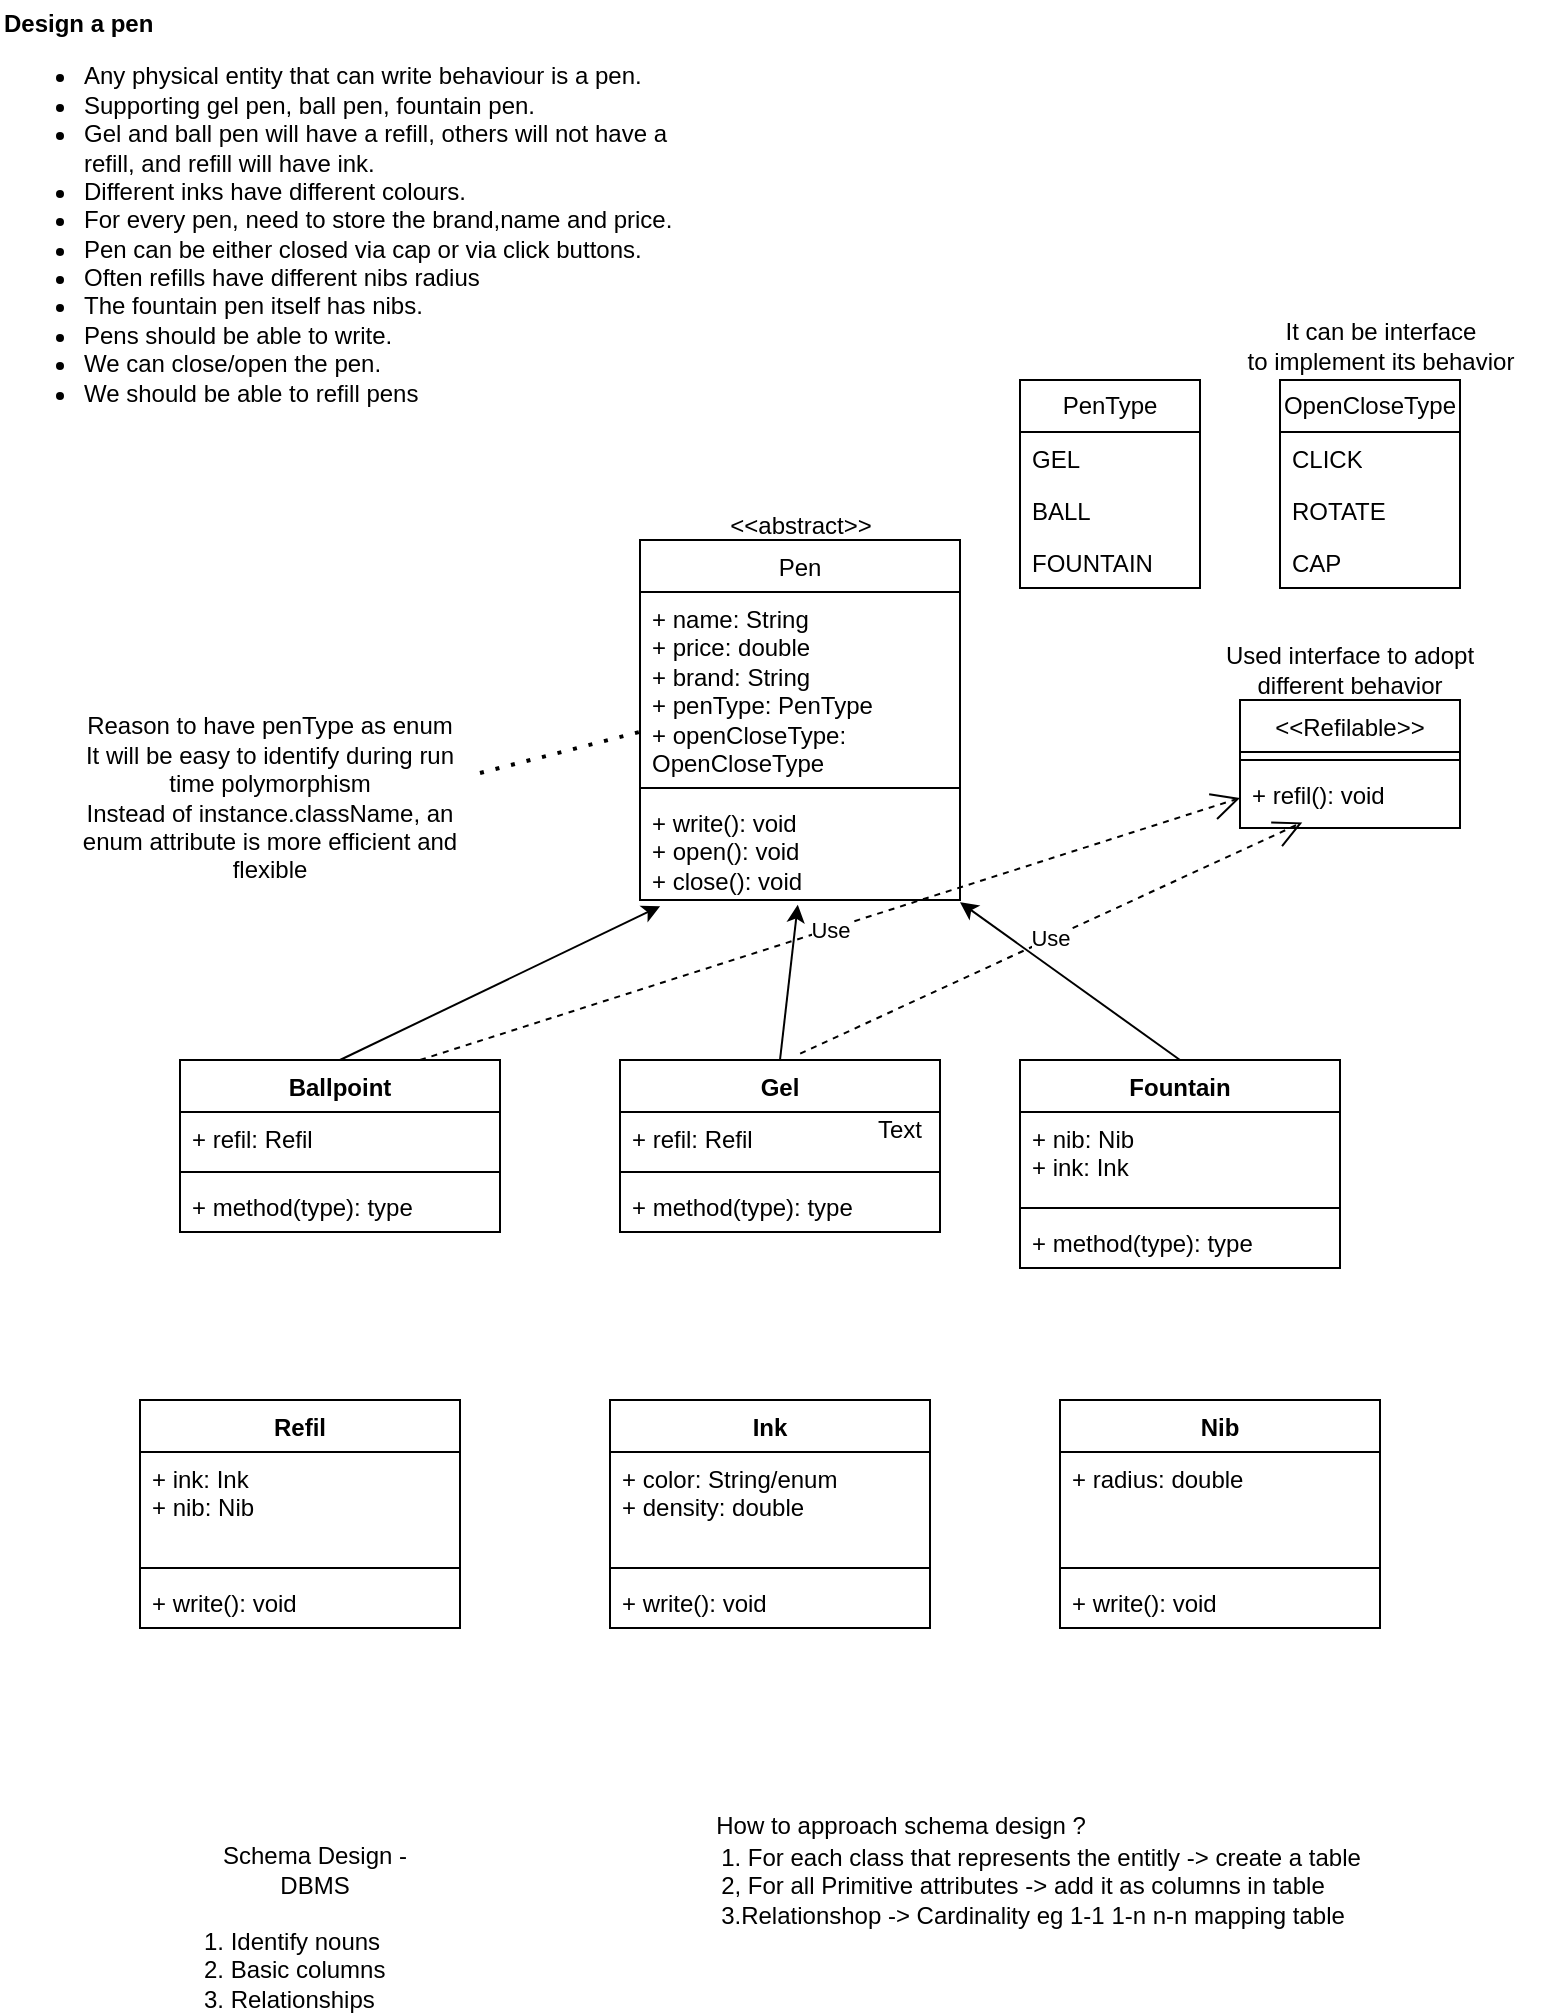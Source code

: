 <mxfile version="26.0.4">
  <diagram name="Page-1" id="FF3doLQKAKDC-L8nU1LI">
    <mxGraphModel dx="1098" dy="820" grid="1" gridSize="10" guides="1" tooltips="1" connect="1" arrows="1" fold="1" page="1" pageScale="1" pageWidth="850" pageHeight="1100" math="0" shadow="0">
      <root>
        <mxCell id="0" />
        <mxCell id="1" parent="0" />
        <mxCell id="dQ4zSg4KGEwJHdSLVVux-29" value="Ballpoint" style="swimlane;fontStyle=1;align=center;verticalAlign=top;childLayout=stackLayout;horizontal=1;startSize=26;horizontalStack=0;resizeParent=1;resizeParentMax=0;resizeLast=0;collapsible=1;marginBottom=0;whiteSpace=wrap;html=1;" parent="1" vertex="1">
          <mxGeometry x="130" y="570" width="160" height="86" as="geometry" />
        </mxCell>
        <mxCell id="dQ4zSg4KGEwJHdSLVVux-30" value="+ refil: Refil" style="text;strokeColor=none;fillColor=none;align=left;verticalAlign=top;spacingLeft=4;spacingRight=4;overflow=hidden;rotatable=0;points=[[0,0.5],[1,0.5]];portConstraint=eastwest;whiteSpace=wrap;html=1;" parent="dQ4zSg4KGEwJHdSLVVux-29" vertex="1">
          <mxGeometry y="26" width="160" height="26" as="geometry" />
        </mxCell>
        <mxCell id="dQ4zSg4KGEwJHdSLVVux-31" value="" style="line;strokeWidth=1;fillColor=none;align=left;verticalAlign=middle;spacingTop=-1;spacingLeft=3;spacingRight=3;rotatable=0;labelPosition=right;points=[];portConstraint=eastwest;strokeColor=inherit;" parent="dQ4zSg4KGEwJHdSLVVux-29" vertex="1">
          <mxGeometry y="52" width="160" height="8" as="geometry" />
        </mxCell>
        <mxCell id="dQ4zSg4KGEwJHdSLVVux-32" value="+ method(type): type" style="text;strokeColor=none;fillColor=none;align=left;verticalAlign=top;spacingLeft=4;spacingRight=4;overflow=hidden;rotatable=0;points=[[0,0.5],[1,0.5]];portConstraint=eastwest;whiteSpace=wrap;html=1;" parent="dQ4zSg4KGEwJHdSLVVux-29" vertex="1">
          <mxGeometry y="60" width="160" height="26" as="geometry" />
        </mxCell>
        <mxCell id="dQ4zSg4KGEwJHdSLVVux-37" value="Gel" style="swimlane;fontStyle=1;align=center;verticalAlign=top;childLayout=stackLayout;horizontal=1;startSize=26;horizontalStack=0;resizeParent=1;resizeParentMax=0;resizeLast=0;collapsible=1;marginBottom=0;whiteSpace=wrap;html=1;" parent="1" vertex="1">
          <mxGeometry x="350" y="570" width="160" height="86" as="geometry" />
        </mxCell>
        <mxCell id="dQ4zSg4KGEwJHdSLVVux-38" value="+ refil: Refil" style="text;strokeColor=none;fillColor=none;align=left;verticalAlign=top;spacingLeft=4;spacingRight=4;overflow=hidden;rotatable=0;points=[[0,0.5],[1,0.5]];portConstraint=eastwest;whiteSpace=wrap;html=1;" parent="dQ4zSg4KGEwJHdSLVVux-37" vertex="1">
          <mxGeometry y="26" width="160" height="26" as="geometry" />
        </mxCell>
        <mxCell id="dQ4zSg4KGEwJHdSLVVux-39" value="" style="line;strokeWidth=1;fillColor=none;align=left;verticalAlign=middle;spacingTop=-1;spacingLeft=3;spacingRight=3;rotatable=0;labelPosition=right;points=[];portConstraint=eastwest;strokeColor=inherit;" parent="dQ4zSg4KGEwJHdSLVVux-37" vertex="1">
          <mxGeometry y="52" width="160" height="8" as="geometry" />
        </mxCell>
        <mxCell id="dQ4zSg4KGEwJHdSLVVux-40" value="+ method(type): type" style="text;strokeColor=none;fillColor=none;align=left;verticalAlign=top;spacingLeft=4;spacingRight=4;overflow=hidden;rotatable=0;points=[[0,0.5],[1,0.5]];portConstraint=eastwest;whiteSpace=wrap;html=1;" parent="dQ4zSg4KGEwJHdSLVVux-37" vertex="1">
          <mxGeometry y="60" width="160" height="26" as="geometry" />
        </mxCell>
        <mxCell id="dQ4zSg4KGEwJHdSLVVux-41" value="Fountain" style="swimlane;fontStyle=1;align=center;verticalAlign=top;childLayout=stackLayout;horizontal=1;startSize=26;horizontalStack=0;resizeParent=1;resizeParentMax=0;resizeLast=0;collapsible=1;marginBottom=0;whiteSpace=wrap;html=1;" parent="1" vertex="1">
          <mxGeometry x="550" y="570" width="160" height="104" as="geometry" />
        </mxCell>
        <mxCell id="dQ4zSg4KGEwJHdSLVVux-42" value="+ nib: Nib&lt;br&gt;+ ink: Ink" style="text;strokeColor=none;fillColor=none;align=left;verticalAlign=top;spacingLeft=4;spacingRight=4;overflow=hidden;rotatable=0;points=[[0,0.5],[1,0.5]];portConstraint=eastwest;whiteSpace=wrap;html=1;" parent="dQ4zSg4KGEwJHdSLVVux-41" vertex="1">
          <mxGeometry y="26" width="160" height="44" as="geometry" />
        </mxCell>
        <mxCell id="dQ4zSg4KGEwJHdSLVVux-43" value="" style="line;strokeWidth=1;fillColor=none;align=left;verticalAlign=middle;spacingTop=-1;spacingLeft=3;spacingRight=3;rotatable=0;labelPosition=right;points=[];portConstraint=eastwest;strokeColor=inherit;" parent="dQ4zSg4KGEwJHdSLVVux-41" vertex="1">
          <mxGeometry y="70" width="160" height="8" as="geometry" />
        </mxCell>
        <mxCell id="dQ4zSg4KGEwJHdSLVVux-44" value="+ method(type): type" style="text;strokeColor=none;fillColor=none;align=left;verticalAlign=top;spacingLeft=4;spacingRight=4;overflow=hidden;rotatable=0;points=[[0,0.5],[1,0.5]];portConstraint=eastwest;whiteSpace=wrap;html=1;" parent="dQ4zSg4KGEwJHdSLVVux-41" vertex="1">
          <mxGeometry y="78" width="160" height="26" as="geometry" />
        </mxCell>
        <mxCell id="dQ4zSg4KGEwJHdSLVVux-45" value="&lt;span style=&quot;font-weight: 400;&quot;&gt;Pen&lt;/span&gt;" style="swimlane;fontStyle=1;align=center;verticalAlign=top;childLayout=stackLayout;horizontal=1;startSize=26;horizontalStack=0;resizeParent=1;resizeParentMax=0;resizeLast=0;collapsible=1;marginBottom=0;whiteSpace=wrap;html=1;" parent="1" vertex="1">
          <mxGeometry x="360" y="310" width="160" height="180" as="geometry" />
        </mxCell>
        <mxCell id="dQ4zSg4KGEwJHdSLVVux-46" value="+ name: String&lt;div&gt;+ price: double&lt;/div&gt;&lt;div&gt;+ brand: String&lt;br&gt;+ penType: PenType&lt;br&gt;+ openCloseType: OpenCloseType&lt;/div&gt;" style="text;strokeColor=none;fillColor=none;align=left;verticalAlign=top;spacingLeft=4;spacingRight=4;overflow=hidden;rotatable=0;points=[[0,0.5],[1,0.5]];portConstraint=eastwest;whiteSpace=wrap;html=1;" parent="dQ4zSg4KGEwJHdSLVVux-45" vertex="1">
          <mxGeometry y="26" width="160" height="94" as="geometry" />
        </mxCell>
        <mxCell id="dQ4zSg4KGEwJHdSLVVux-47" value="" style="line;strokeWidth=1;fillColor=none;align=left;verticalAlign=middle;spacingTop=-1;spacingLeft=3;spacingRight=3;rotatable=0;labelPosition=right;points=[];portConstraint=eastwest;strokeColor=inherit;" parent="dQ4zSg4KGEwJHdSLVVux-45" vertex="1">
          <mxGeometry y="120" width="160" height="8" as="geometry" />
        </mxCell>
        <mxCell id="dQ4zSg4KGEwJHdSLVVux-48" value="+ write(): void&lt;br&gt;+ open(): void&lt;br&gt;+ close(): void" style="text;strokeColor=none;fillColor=none;align=left;verticalAlign=top;spacingLeft=4;spacingRight=4;overflow=hidden;rotatable=0;points=[[0,0.5],[1,0.5]];portConstraint=eastwest;whiteSpace=wrap;html=1;" parent="dQ4zSg4KGEwJHdSLVVux-45" vertex="1">
          <mxGeometry y="128" width="160" height="52" as="geometry" />
        </mxCell>
        <mxCell id="_sZOnKA8F-6Gz03D7qui-2" value="&lt;span style=&quot;background-color: transparent; color: light-dark(rgb(0, 0, 0), rgb(255, 255, 255));&quot;&gt;&lt;b&gt;Design a pen&lt;/b&gt;&lt;/span&gt;&lt;div&gt;&lt;ul&gt;&lt;li&gt;&lt;span style=&quot;background-color: transparent; color: light-dark(rgb(0, 0, 0), rgb(255, 255, 255));&quot;&gt;Any physical entity that can write&amp;nbsp;&lt;/span&gt;&lt;span style=&quot;background-color: transparent; color: light-dark(rgb(0, 0, 0), rgb(255, 255, 255));&quot;&gt;behaviour is a pen.&lt;/span&gt;&lt;/li&gt;&lt;li&gt;&lt;span style=&quot;background-color: transparent; color: light-dark(rgb(0, 0, 0), rgb(255, 255, 255));&quot;&gt;Supporting gel pen, ball pen, fountain pen.&lt;/span&gt;&lt;/li&gt;&lt;li&gt;&lt;span style=&quot;background-color: transparent; color: light-dark(rgb(0, 0, 0), rgb(255, 255, 255));&quot;&gt;Gel and ball pen will have a refill, others&amp;nbsp;&lt;/span&gt;&lt;span style=&quot;background-color: transparent; color: light-dark(rgb(0, 0, 0), rgb(255, 255, 255));&quot;&gt;will not have a refill, and refill will&amp;nbsp;&lt;/span&gt;&lt;span style=&quot;background-color: transparent; color: light-dark(rgb(0, 0, 0), rgb(255, 255, 255));&quot;&gt;have ink.&lt;/span&gt;&lt;/li&gt;&lt;li&gt;&lt;span style=&quot;background-color: transparent; color: light-dark(rgb(0, 0, 0), rgb(255, 255, 255));&quot;&gt;Different inks have different colours.&lt;/span&gt;&lt;/li&gt;&lt;li&gt;&lt;span style=&quot;background-color: transparent; color: light-dark(rgb(0, 0, 0), rgb(255, 255, 255));&quot;&gt;For every pen, need to store the brand,&lt;/span&gt;&lt;span style=&quot;background-color: transparent; color: light-dark(rgb(0, 0, 0), rgb(255, 255, 255));&quot;&gt;name and price.&lt;/span&gt;&lt;/li&gt;&lt;li&gt;&lt;span style=&quot;background-color: transparent; color: light-dark(rgb(0, 0, 0), rgb(255, 255, 255));&quot;&gt;Pen can be either closed via cap or via&amp;nbsp;&lt;/span&gt;&lt;span style=&quot;background-color: transparent; color: light-dark(rgb(0, 0, 0), rgb(255, 255, 255));&quot;&gt;click buttons.&lt;/span&gt;&lt;/li&gt;&lt;li&gt;&lt;span style=&quot;background-color: transparent; color: light-dark(rgb(0, 0, 0), rgb(255, 255, 255));&quot;&gt;Often refills have different nibs radius&lt;/span&gt;&lt;/li&gt;&lt;li&gt;&lt;span style=&quot;background-color: transparent; color: light-dark(rgb(0, 0, 0), rgb(255, 255, 255));&quot;&gt;The fountain pen itself has nibs.&lt;/span&gt;&lt;/li&gt;&lt;li&gt;&lt;span style=&quot;background-color: transparent; color: light-dark(rgb(0, 0, 0), rgb(255, 255, 255));&quot;&gt;Pens should be able to write.&lt;/span&gt;&lt;/li&gt;&lt;li&gt;&lt;span style=&quot;background-color: transparent; color: light-dark(rgb(0, 0, 0), rgb(255, 255, 255));&quot;&gt;We can close/open the pen.&lt;/span&gt;&lt;/li&gt;&lt;li&gt;&lt;span style=&quot;background-color: transparent; color: light-dark(rgb(0, 0, 0), rgb(255, 255, 255));&quot;&gt;We should be able to refill pens&lt;/span&gt;&lt;/li&gt;&lt;/ul&gt;&lt;/div&gt;" style="text;html=1;align=left;verticalAlign=middle;whiteSpace=wrap;rounded=0;" parent="1" vertex="1">
          <mxGeometry x="40" y="40" width="340" height="220" as="geometry" />
        </mxCell>
        <mxCell id="_sZOnKA8F-6Gz03D7qui-3" value="Refil" style="swimlane;fontStyle=1;align=center;verticalAlign=top;childLayout=stackLayout;horizontal=1;startSize=26;horizontalStack=0;resizeParent=1;resizeParentMax=0;resizeLast=0;collapsible=1;marginBottom=0;whiteSpace=wrap;html=1;" parent="1" vertex="1">
          <mxGeometry x="110" y="740" width="160" height="114" as="geometry" />
        </mxCell>
        <mxCell id="_sZOnKA8F-6Gz03D7qui-4" value="+ ink: Ink&lt;div&gt;+ nib: Nib&lt;/div&gt;&lt;div&gt;&lt;br&gt;&lt;/div&gt;" style="text;strokeColor=none;fillColor=none;align=left;verticalAlign=top;spacingLeft=4;spacingRight=4;overflow=hidden;rotatable=0;points=[[0,0.5],[1,0.5]];portConstraint=eastwest;whiteSpace=wrap;html=1;" parent="_sZOnKA8F-6Gz03D7qui-3" vertex="1">
          <mxGeometry y="26" width="160" height="54" as="geometry" />
        </mxCell>
        <mxCell id="_sZOnKA8F-6Gz03D7qui-5" value="" style="line;strokeWidth=1;fillColor=none;align=left;verticalAlign=middle;spacingTop=-1;spacingLeft=3;spacingRight=3;rotatable=0;labelPosition=right;points=[];portConstraint=eastwest;strokeColor=inherit;" parent="_sZOnKA8F-6Gz03D7qui-3" vertex="1">
          <mxGeometry y="80" width="160" height="8" as="geometry" />
        </mxCell>
        <mxCell id="_sZOnKA8F-6Gz03D7qui-6" value="+ write(): void" style="text;strokeColor=none;fillColor=none;align=left;verticalAlign=top;spacingLeft=4;spacingRight=4;overflow=hidden;rotatable=0;points=[[0,0.5],[1,0.5]];portConstraint=eastwest;whiteSpace=wrap;html=1;" parent="_sZOnKA8F-6Gz03D7qui-3" vertex="1">
          <mxGeometry y="88" width="160" height="26" as="geometry" />
        </mxCell>
        <mxCell id="_sZOnKA8F-6Gz03D7qui-15" value="Ink" style="swimlane;fontStyle=1;align=center;verticalAlign=top;childLayout=stackLayout;horizontal=1;startSize=26;horizontalStack=0;resizeParent=1;resizeParentMax=0;resizeLast=0;collapsible=1;marginBottom=0;whiteSpace=wrap;html=1;" parent="1" vertex="1">
          <mxGeometry x="345" y="740" width="160" height="114" as="geometry" />
        </mxCell>
        <mxCell id="_sZOnKA8F-6Gz03D7qui-16" value="+ color: String/enum&lt;div&gt;+ density: double&lt;/div&gt;" style="text;strokeColor=none;fillColor=none;align=left;verticalAlign=top;spacingLeft=4;spacingRight=4;overflow=hidden;rotatable=0;points=[[0,0.5],[1,0.5]];portConstraint=eastwest;whiteSpace=wrap;html=1;" parent="_sZOnKA8F-6Gz03D7qui-15" vertex="1">
          <mxGeometry y="26" width="160" height="54" as="geometry" />
        </mxCell>
        <mxCell id="_sZOnKA8F-6Gz03D7qui-17" value="" style="line;strokeWidth=1;fillColor=none;align=left;verticalAlign=middle;spacingTop=-1;spacingLeft=3;spacingRight=3;rotatable=0;labelPosition=right;points=[];portConstraint=eastwest;strokeColor=inherit;" parent="_sZOnKA8F-6Gz03D7qui-15" vertex="1">
          <mxGeometry y="80" width="160" height="8" as="geometry" />
        </mxCell>
        <mxCell id="_sZOnKA8F-6Gz03D7qui-18" value="+ write(): void" style="text;strokeColor=none;fillColor=none;align=left;verticalAlign=top;spacingLeft=4;spacingRight=4;overflow=hidden;rotatable=0;points=[[0,0.5],[1,0.5]];portConstraint=eastwest;whiteSpace=wrap;html=1;" parent="_sZOnKA8F-6Gz03D7qui-15" vertex="1">
          <mxGeometry y="88" width="160" height="26" as="geometry" />
        </mxCell>
        <mxCell id="_sZOnKA8F-6Gz03D7qui-19" value="Nib" style="swimlane;fontStyle=1;align=center;verticalAlign=top;childLayout=stackLayout;horizontal=1;startSize=26;horizontalStack=0;resizeParent=1;resizeParentMax=0;resizeLast=0;collapsible=1;marginBottom=0;whiteSpace=wrap;html=1;" parent="1" vertex="1">
          <mxGeometry x="570" y="740" width="160" height="114" as="geometry" />
        </mxCell>
        <mxCell id="_sZOnKA8F-6Gz03D7qui-20" value="+ radius: double" style="text;strokeColor=none;fillColor=none;align=left;verticalAlign=top;spacingLeft=4;spacingRight=4;overflow=hidden;rotatable=0;points=[[0,0.5],[1,0.5]];portConstraint=eastwest;whiteSpace=wrap;html=1;" parent="_sZOnKA8F-6Gz03D7qui-19" vertex="1">
          <mxGeometry y="26" width="160" height="54" as="geometry" />
        </mxCell>
        <mxCell id="_sZOnKA8F-6Gz03D7qui-21" value="" style="line;strokeWidth=1;fillColor=none;align=left;verticalAlign=middle;spacingTop=-1;spacingLeft=3;spacingRight=3;rotatable=0;labelPosition=right;points=[];portConstraint=eastwest;strokeColor=inherit;" parent="_sZOnKA8F-6Gz03D7qui-19" vertex="1">
          <mxGeometry y="80" width="160" height="8" as="geometry" />
        </mxCell>
        <mxCell id="_sZOnKA8F-6Gz03D7qui-22" value="+ write(): void" style="text;strokeColor=none;fillColor=none;align=left;verticalAlign=top;spacingLeft=4;spacingRight=4;overflow=hidden;rotatable=0;points=[[0,0.5],[1,0.5]];portConstraint=eastwest;whiteSpace=wrap;html=1;" parent="_sZOnKA8F-6Gz03D7qui-19" vertex="1">
          <mxGeometry y="88" width="160" height="26" as="geometry" />
        </mxCell>
        <mxCell id="_sZOnKA8F-6Gz03D7qui-23" value="PenType" style="swimlane;fontStyle=0;childLayout=stackLayout;horizontal=1;startSize=26;fillColor=none;horizontalStack=0;resizeParent=1;resizeParentMax=0;resizeLast=0;collapsible=1;marginBottom=0;whiteSpace=wrap;html=1;" parent="1" vertex="1">
          <mxGeometry x="550" y="230" width="90" height="104" as="geometry" />
        </mxCell>
        <mxCell id="_sZOnKA8F-6Gz03D7qui-24" value="GEL" style="text;strokeColor=none;fillColor=none;align=left;verticalAlign=top;spacingLeft=4;spacingRight=4;overflow=hidden;rotatable=0;points=[[0,0.5],[1,0.5]];portConstraint=eastwest;whiteSpace=wrap;html=1;" parent="_sZOnKA8F-6Gz03D7qui-23" vertex="1">
          <mxGeometry y="26" width="90" height="26" as="geometry" />
        </mxCell>
        <mxCell id="_sZOnKA8F-6Gz03D7qui-25" value="BALL" style="text;strokeColor=none;fillColor=none;align=left;verticalAlign=top;spacingLeft=4;spacingRight=4;overflow=hidden;rotatable=0;points=[[0,0.5],[1,0.5]];portConstraint=eastwest;whiteSpace=wrap;html=1;" parent="_sZOnKA8F-6Gz03D7qui-23" vertex="1">
          <mxGeometry y="52" width="90" height="26" as="geometry" />
        </mxCell>
        <mxCell id="_sZOnKA8F-6Gz03D7qui-26" value="FOUNTAIN" style="text;strokeColor=none;fillColor=none;align=left;verticalAlign=top;spacingLeft=4;spacingRight=4;overflow=hidden;rotatable=0;points=[[0,0.5],[1,0.5]];portConstraint=eastwest;whiteSpace=wrap;html=1;" parent="_sZOnKA8F-6Gz03D7qui-23" vertex="1">
          <mxGeometry y="78" width="90" height="26" as="geometry" />
        </mxCell>
        <mxCell id="_sZOnKA8F-6Gz03D7qui-27" value="Reason to have penType as enum&lt;br&gt;It will be easy to identify during run time polymorphism&lt;br&gt;Instead of instance.className, an enum attribute is more efficient and flexible" style="text;html=1;align=center;verticalAlign=middle;whiteSpace=wrap;rounded=0;" parent="1" vertex="1">
          <mxGeometry x="70" y="414" width="210" height="50" as="geometry" />
        </mxCell>
        <mxCell id="_sZOnKA8F-6Gz03D7qui-28" value="" style="endArrow=none;dashed=1;html=1;dashPattern=1 3;strokeWidth=2;rounded=0;exitX=1;exitY=0.25;exitDx=0;exitDy=0;entryX=0.007;entryY=0.741;entryDx=0;entryDy=0;entryPerimeter=0;" parent="1" source="_sZOnKA8F-6Gz03D7qui-27" target="dQ4zSg4KGEwJHdSLVVux-46" edge="1">
          <mxGeometry width="50" height="50" relative="1" as="geometry">
            <mxPoint x="415" y="440" as="sourcePoint" />
            <mxPoint x="465" y="390" as="targetPoint" />
          </mxGeometry>
        </mxCell>
        <mxCell id="_sZOnKA8F-6Gz03D7qui-29" value="&lt;span style=&quot;font-weight: 400;&quot;&gt;&amp;lt;&amp;lt;Refilable&amp;gt;&amp;gt;&lt;/span&gt;" style="swimlane;fontStyle=1;align=center;verticalAlign=top;childLayout=stackLayout;horizontal=1;startSize=26;horizontalStack=0;resizeParent=1;resizeParentMax=0;resizeLast=0;collapsible=1;marginBottom=0;whiteSpace=wrap;html=1;" parent="1" vertex="1">
          <mxGeometry x="660" y="390" width="110" height="64" as="geometry" />
        </mxCell>
        <mxCell id="_sZOnKA8F-6Gz03D7qui-31" value="" style="line;strokeWidth=1;fillColor=none;align=left;verticalAlign=middle;spacingTop=-1;spacingLeft=3;spacingRight=3;rotatable=0;labelPosition=right;points=[];portConstraint=eastwest;strokeColor=inherit;" parent="_sZOnKA8F-6Gz03D7qui-29" vertex="1">
          <mxGeometry y="26" width="110" height="8" as="geometry" />
        </mxCell>
        <mxCell id="_sZOnKA8F-6Gz03D7qui-32" value="+ refil(): void" style="text;strokeColor=none;fillColor=none;align=left;verticalAlign=top;spacingLeft=4;spacingRight=4;overflow=hidden;rotatable=0;points=[[0,0.5],[1,0.5]];portConstraint=eastwest;whiteSpace=wrap;html=1;" parent="_sZOnKA8F-6Gz03D7qui-29" vertex="1">
          <mxGeometry y="34" width="110" height="30" as="geometry" />
        </mxCell>
        <mxCell id="_sZOnKA8F-6Gz03D7qui-33" value="&amp;lt;&amp;lt;abstract&amp;gt;&amp;gt;" style="text;html=1;align=center;verticalAlign=middle;resizable=0;points=[];autosize=1;strokeColor=none;fillColor=none;" parent="1" vertex="1">
          <mxGeometry x="395" y="288" width="90" height="30" as="geometry" />
        </mxCell>
        <mxCell id="_sZOnKA8F-6Gz03D7qui-34" value="" style="endArrow=classic;html=1;rounded=0;exitX=0.5;exitY=0;exitDx=0;exitDy=0;entryX=0.063;entryY=1.059;entryDx=0;entryDy=0;entryPerimeter=0;" parent="1" source="dQ4zSg4KGEwJHdSLVVux-29" target="dQ4zSg4KGEwJHdSLVVux-48" edge="1">
          <mxGeometry width="50" height="50" relative="1" as="geometry">
            <mxPoint x="460" y="520" as="sourcePoint" />
            <mxPoint x="510" y="470" as="targetPoint" />
          </mxGeometry>
        </mxCell>
        <mxCell id="_sZOnKA8F-6Gz03D7qui-35" value="" style="endArrow=classic;html=1;rounded=0;exitX=0.5;exitY=0;exitDx=0;exitDy=0;entryX=0.493;entryY=1.045;entryDx=0;entryDy=0;entryPerimeter=0;" parent="1" source="dQ4zSg4KGEwJHdSLVVux-37" target="dQ4zSg4KGEwJHdSLVVux-48" edge="1">
          <mxGeometry width="50" height="50" relative="1" as="geometry">
            <mxPoint x="220" y="580" as="sourcePoint" />
            <mxPoint x="440" y="480" as="targetPoint" />
          </mxGeometry>
        </mxCell>
        <mxCell id="_sZOnKA8F-6Gz03D7qui-36" value="" style="endArrow=classic;html=1;rounded=0;exitX=0.5;exitY=0;exitDx=0;exitDy=0;entryX=1;entryY=1.021;entryDx=0;entryDy=0;entryPerimeter=0;" parent="1" source="dQ4zSg4KGEwJHdSLVVux-41" target="dQ4zSg4KGEwJHdSLVVux-48" edge="1">
          <mxGeometry width="50" height="50" relative="1" as="geometry">
            <mxPoint x="230" y="590" as="sourcePoint" />
            <mxPoint x="451" y="478" as="targetPoint" />
          </mxGeometry>
        </mxCell>
        <mxCell id="_sZOnKA8F-6Gz03D7qui-37" value="Text" style="text;html=1;align=center;verticalAlign=middle;whiteSpace=wrap;rounded=0;" parent="1" vertex="1">
          <mxGeometry x="460" y="590" width="60" height="30" as="geometry" />
        </mxCell>
        <mxCell id="_sZOnKA8F-6Gz03D7qui-38" value="Used interface to adopt different behavior" style="text;html=1;align=center;verticalAlign=middle;whiteSpace=wrap;rounded=0;" parent="1" vertex="1">
          <mxGeometry x="635" y="360" width="160" height="30" as="geometry" />
        </mxCell>
        <mxCell id="_sZOnKA8F-6Gz03D7qui-39" value="Use" style="endArrow=open;endSize=12;dashed=1;html=1;rounded=0;entryX=0.283;entryY=0.907;entryDx=0;entryDy=0;entryPerimeter=0;exitX=0.563;exitY=-0.037;exitDx=0;exitDy=0;exitPerimeter=0;" parent="1" source="dQ4zSg4KGEwJHdSLVVux-37" target="_sZOnKA8F-6Gz03D7qui-32" edge="1">
          <mxGeometry width="160" relative="1" as="geometry">
            <mxPoint x="410" y="600" as="sourcePoint" />
            <mxPoint x="570" y="600" as="targetPoint" />
          </mxGeometry>
        </mxCell>
        <mxCell id="_sZOnKA8F-6Gz03D7qui-40" value="Use" style="endArrow=open;endSize=12;dashed=1;html=1;rounded=0;entryX=0;entryY=0.5;entryDx=0;entryDy=0;exitX=0.75;exitY=0;exitDx=0;exitDy=0;" parent="1" source="dQ4zSg4KGEwJHdSLVVux-29" target="_sZOnKA8F-6Gz03D7qui-32" edge="1">
          <mxGeometry width="160" relative="1" as="geometry">
            <mxPoint x="450" y="577" as="sourcePoint" />
            <mxPoint x="690" y="462" as="targetPoint" />
          </mxGeometry>
        </mxCell>
        <mxCell id="_sZOnKA8F-6Gz03D7qui-42" value="OpenCloseType" style="swimlane;fontStyle=0;childLayout=stackLayout;horizontal=1;startSize=26;fillColor=none;horizontalStack=0;resizeParent=1;resizeParentMax=0;resizeLast=0;collapsible=1;marginBottom=0;whiteSpace=wrap;html=1;" parent="1" vertex="1">
          <mxGeometry x="680" y="230" width="90" height="104" as="geometry" />
        </mxCell>
        <mxCell id="_sZOnKA8F-6Gz03D7qui-43" value="CLICK" style="text;strokeColor=none;fillColor=none;align=left;verticalAlign=top;spacingLeft=4;spacingRight=4;overflow=hidden;rotatable=0;points=[[0,0.5],[1,0.5]];portConstraint=eastwest;whiteSpace=wrap;html=1;" parent="_sZOnKA8F-6Gz03D7qui-42" vertex="1">
          <mxGeometry y="26" width="90" height="26" as="geometry" />
        </mxCell>
        <mxCell id="_sZOnKA8F-6Gz03D7qui-44" value="ROTATE" style="text;strokeColor=none;fillColor=none;align=left;verticalAlign=top;spacingLeft=4;spacingRight=4;overflow=hidden;rotatable=0;points=[[0,0.5],[1,0.5]];portConstraint=eastwest;whiteSpace=wrap;html=1;" parent="_sZOnKA8F-6Gz03D7qui-42" vertex="1">
          <mxGeometry y="52" width="90" height="26" as="geometry" />
        </mxCell>
        <mxCell id="_sZOnKA8F-6Gz03D7qui-45" value="CAP" style="text;strokeColor=none;fillColor=none;align=left;verticalAlign=top;spacingLeft=4;spacingRight=4;overflow=hidden;rotatable=0;points=[[0,0.5],[1,0.5]];portConstraint=eastwest;whiteSpace=wrap;html=1;" parent="_sZOnKA8F-6Gz03D7qui-42" vertex="1">
          <mxGeometry y="78" width="90" height="26" as="geometry" />
        </mxCell>
        <mxCell id="_sZOnKA8F-6Gz03D7qui-46" value="It can be interface &lt;br&gt;to implement its behavior" style="text;html=1;align=center;verticalAlign=middle;resizable=0;points=[];autosize=1;strokeColor=none;fillColor=none;" parent="1" vertex="1">
          <mxGeometry x="650" y="193" width="160" height="40" as="geometry" />
        </mxCell>
        <mxCell id="RqEJH-xha-vvo0Vr6crK-1" value="Schema Design - DBMS" style="text;html=1;align=center;verticalAlign=middle;whiteSpace=wrap;rounded=0;" vertex="1" parent="1">
          <mxGeometry x="145" y="960" width="105" height="30" as="geometry" />
        </mxCell>
        <mxCell id="RqEJH-xha-vvo0Vr6crK-2" value="1. Identify nouns&lt;div&gt;2. Basic columns&lt;/div&gt;&lt;div&gt;3. Relationships&lt;/div&gt;" style="text;html=1;align=left;verticalAlign=middle;whiteSpace=wrap;rounded=0;" vertex="1" parent="1">
          <mxGeometry x="140" y="1010" width="100" height="30" as="geometry" />
        </mxCell>
        <mxCell id="RqEJH-xha-vvo0Vr6crK-3" value="How to approach schema design ?" style="text;html=1;align=center;verticalAlign=middle;resizable=0;points=[];autosize=1;strokeColor=none;fillColor=none;" vertex="1" parent="1">
          <mxGeometry x="385" y="938" width="210" height="30" as="geometry" />
        </mxCell>
        <mxCell id="RqEJH-xha-vvo0Vr6crK-4" value="1. For each class that represents the entitly -&amp;gt; create a table&lt;br&gt;&lt;div style=&quot;text-align: left;&quot;&gt;&lt;span style=&quot;background-color: transparent; color: light-dark(rgb(0, 0, 0), rgb(255, 255, 255));&quot;&gt;2, For all Primitive attributes -&amp;gt; add it as columns in table&lt;/span&gt;&lt;/div&gt;&lt;div style=&quot;text-align: left;&quot;&gt;&lt;span style=&quot;background-color: transparent; color: light-dark(rgb(0, 0, 0), rgb(255, 255, 255));&quot;&gt;3.Relationshop -&amp;gt; Cardinality eg 1-1 1-n n-n mapping table&lt;/span&gt;&lt;/div&gt;" style="text;html=1;align=center;verticalAlign=middle;resizable=0;points=[];autosize=1;strokeColor=none;fillColor=none;" vertex="1" parent="1">
          <mxGeometry x="390" y="953" width="340" height="60" as="geometry" />
        </mxCell>
      </root>
    </mxGraphModel>
  </diagram>
</mxfile>
